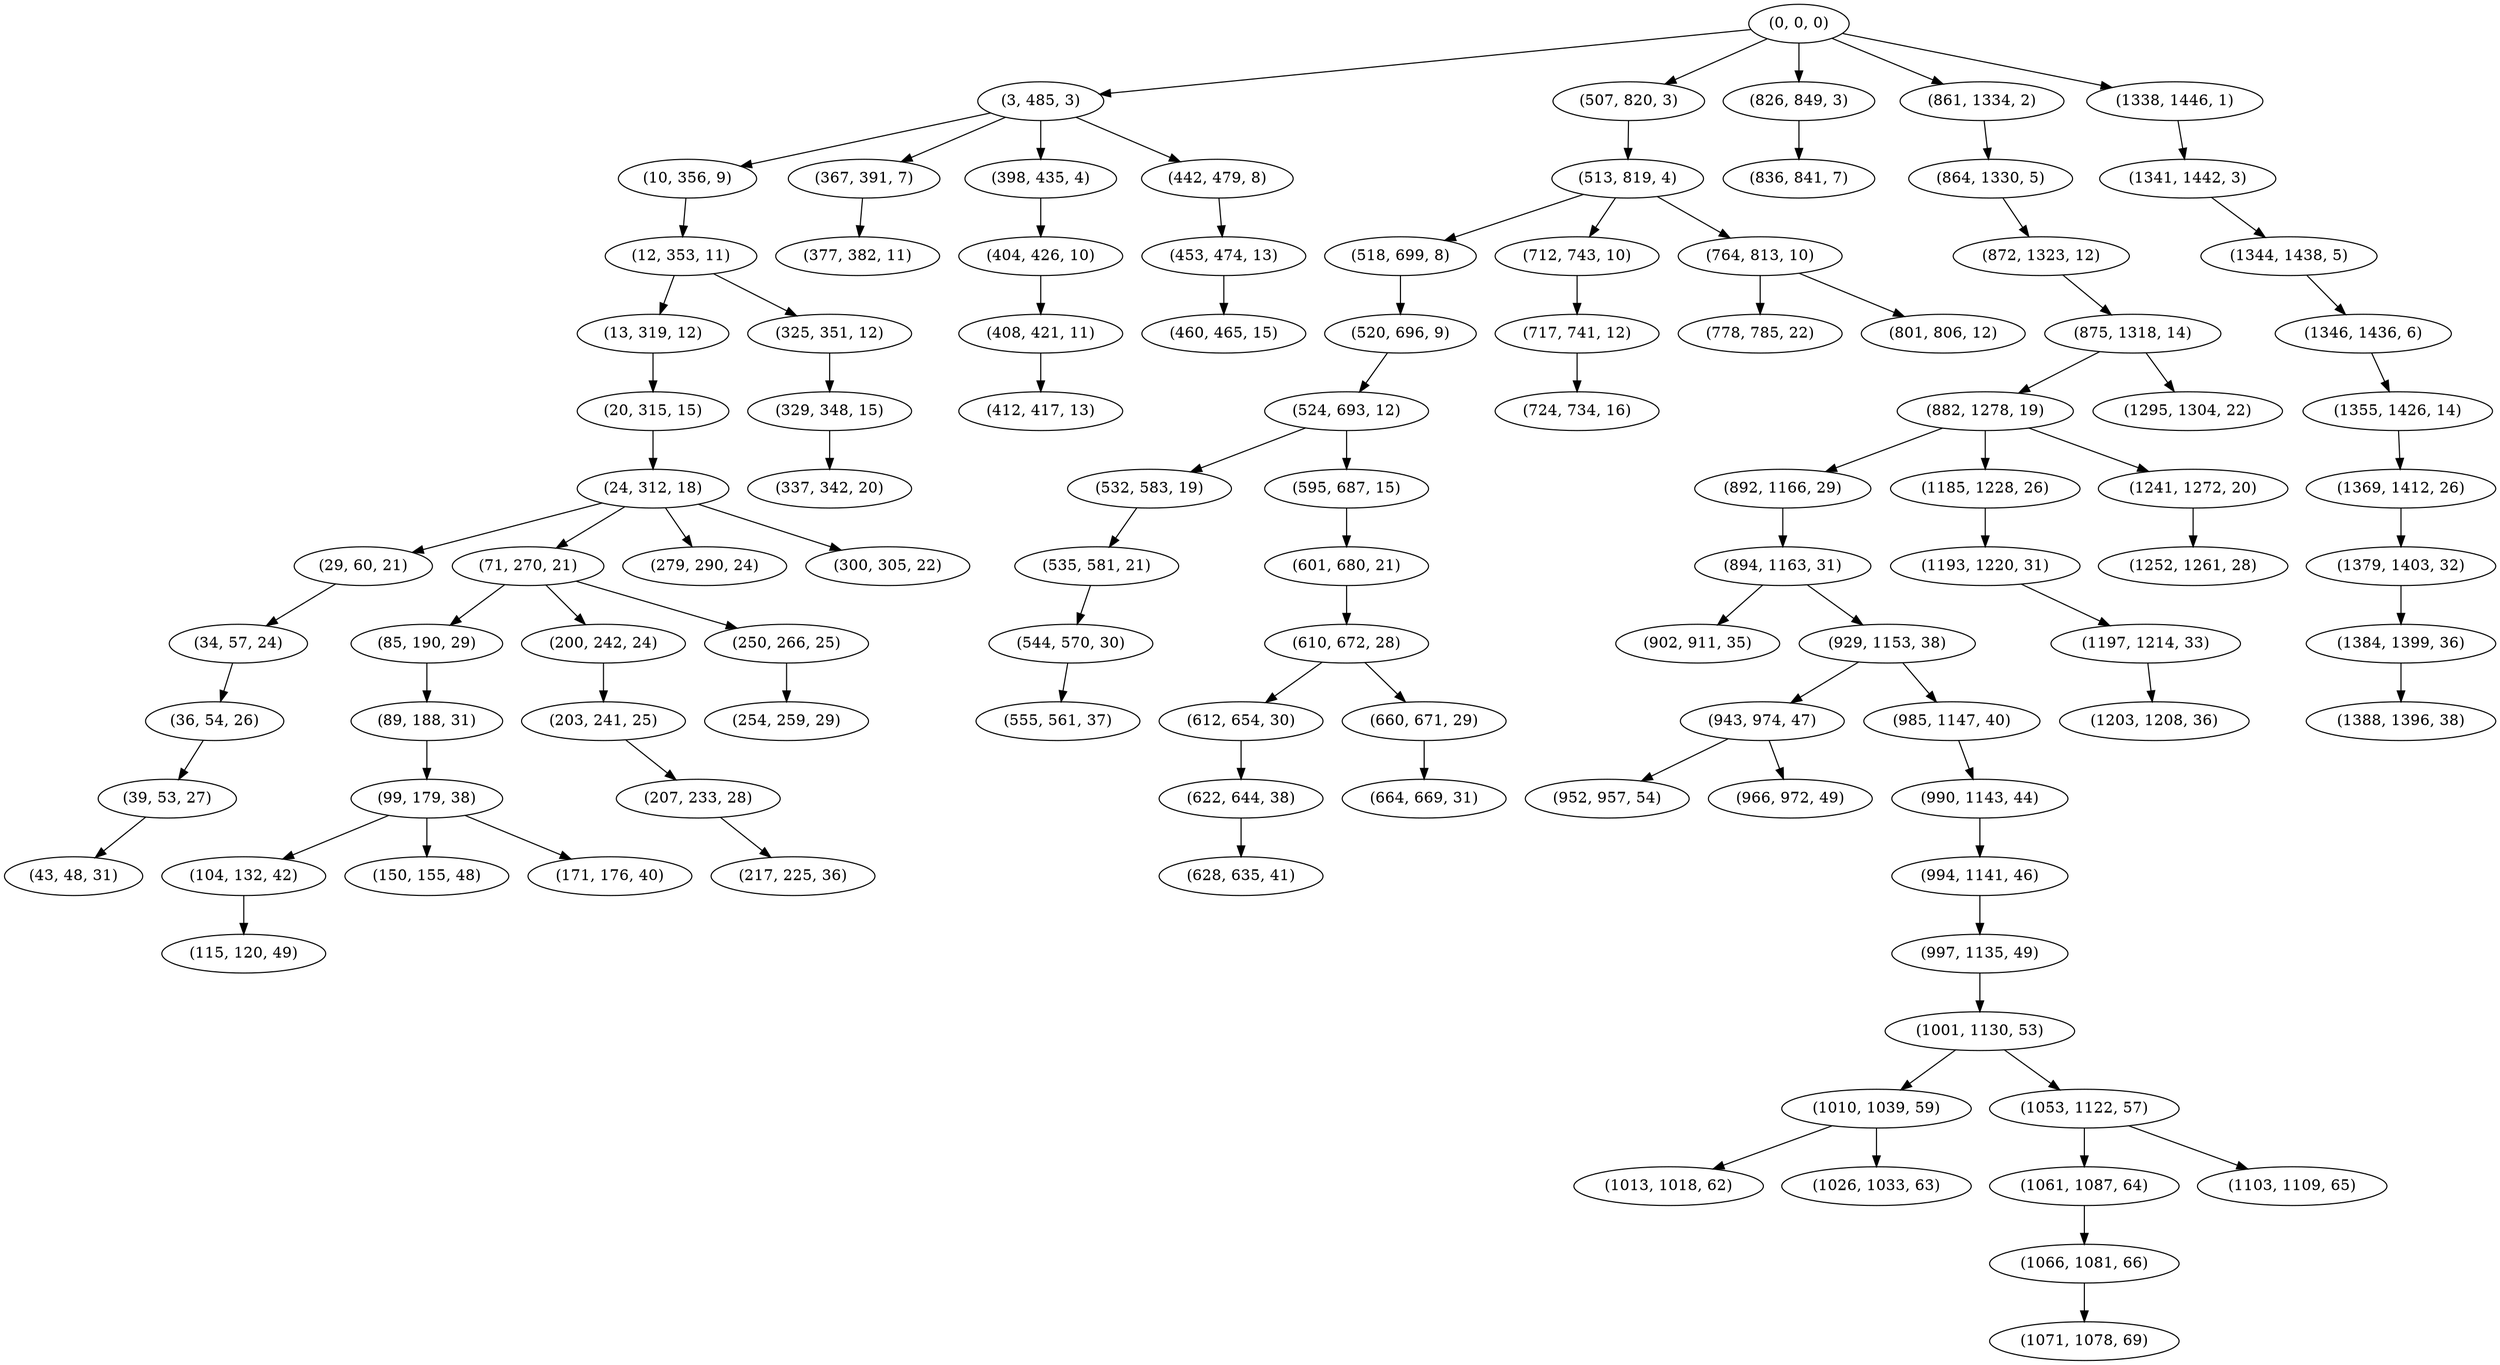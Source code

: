 digraph tree {
    "(0, 0, 0)";
    "(3, 485, 3)";
    "(10, 356, 9)";
    "(12, 353, 11)";
    "(13, 319, 12)";
    "(20, 315, 15)";
    "(24, 312, 18)";
    "(29, 60, 21)";
    "(34, 57, 24)";
    "(36, 54, 26)";
    "(39, 53, 27)";
    "(43, 48, 31)";
    "(71, 270, 21)";
    "(85, 190, 29)";
    "(89, 188, 31)";
    "(99, 179, 38)";
    "(104, 132, 42)";
    "(115, 120, 49)";
    "(150, 155, 48)";
    "(171, 176, 40)";
    "(200, 242, 24)";
    "(203, 241, 25)";
    "(207, 233, 28)";
    "(217, 225, 36)";
    "(250, 266, 25)";
    "(254, 259, 29)";
    "(279, 290, 24)";
    "(300, 305, 22)";
    "(325, 351, 12)";
    "(329, 348, 15)";
    "(337, 342, 20)";
    "(367, 391, 7)";
    "(377, 382, 11)";
    "(398, 435, 4)";
    "(404, 426, 10)";
    "(408, 421, 11)";
    "(412, 417, 13)";
    "(442, 479, 8)";
    "(453, 474, 13)";
    "(460, 465, 15)";
    "(507, 820, 3)";
    "(513, 819, 4)";
    "(518, 699, 8)";
    "(520, 696, 9)";
    "(524, 693, 12)";
    "(532, 583, 19)";
    "(535, 581, 21)";
    "(544, 570, 30)";
    "(555, 561, 37)";
    "(595, 687, 15)";
    "(601, 680, 21)";
    "(610, 672, 28)";
    "(612, 654, 30)";
    "(622, 644, 38)";
    "(628, 635, 41)";
    "(660, 671, 29)";
    "(664, 669, 31)";
    "(712, 743, 10)";
    "(717, 741, 12)";
    "(724, 734, 16)";
    "(764, 813, 10)";
    "(778, 785, 22)";
    "(801, 806, 12)";
    "(826, 849, 3)";
    "(836, 841, 7)";
    "(861, 1334, 2)";
    "(864, 1330, 5)";
    "(872, 1323, 12)";
    "(875, 1318, 14)";
    "(882, 1278, 19)";
    "(892, 1166, 29)";
    "(894, 1163, 31)";
    "(902, 911, 35)";
    "(929, 1153, 38)";
    "(943, 974, 47)";
    "(952, 957, 54)";
    "(966, 972, 49)";
    "(985, 1147, 40)";
    "(990, 1143, 44)";
    "(994, 1141, 46)";
    "(997, 1135, 49)";
    "(1001, 1130, 53)";
    "(1010, 1039, 59)";
    "(1013, 1018, 62)";
    "(1026, 1033, 63)";
    "(1053, 1122, 57)";
    "(1061, 1087, 64)";
    "(1066, 1081, 66)";
    "(1071, 1078, 69)";
    "(1103, 1109, 65)";
    "(1185, 1228, 26)";
    "(1193, 1220, 31)";
    "(1197, 1214, 33)";
    "(1203, 1208, 36)";
    "(1241, 1272, 20)";
    "(1252, 1261, 28)";
    "(1295, 1304, 22)";
    "(1338, 1446, 1)";
    "(1341, 1442, 3)";
    "(1344, 1438, 5)";
    "(1346, 1436, 6)";
    "(1355, 1426, 14)";
    "(1369, 1412, 26)";
    "(1379, 1403, 32)";
    "(1384, 1399, 36)";
    "(1388, 1396, 38)";
    "(0, 0, 0)" -> "(3, 485, 3)";
    "(0, 0, 0)" -> "(507, 820, 3)";
    "(0, 0, 0)" -> "(826, 849, 3)";
    "(0, 0, 0)" -> "(861, 1334, 2)";
    "(0, 0, 0)" -> "(1338, 1446, 1)";
    "(3, 485, 3)" -> "(10, 356, 9)";
    "(3, 485, 3)" -> "(367, 391, 7)";
    "(3, 485, 3)" -> "(398, 435, 4)";
    "(3, 485, 3)" -> "(442, 479, 8)";
    "(10, 356, 9)" -> "(12, 353, 11)";
    "(12, 353, 11)" -> "(13, 319, 12)";
    "(12, 353, 11)" -> "(325, 351, 12)";
    "(13, 319, 12)" -> "(20, 315, 15)";
    "(20, 315, 15)" -> "(24, 312, 18)";
    "(24, 312, 18)" -> "(29, 60, 21)";
    "(24, 312, 18)" -> "(71, 270, 21)";
    "(24, 312, 18)" -> "(279, 290, 24)";
    "(24, 312, 18)" -> "(300, 305, 22)";
    "(29, 60, 21)" -> "(34, 57, 24)";
    "(34, 57, 24)" -> "(36, 54, 26)";
    "(36, 54, 26)" -> "(39, 53, 27)";
    "(39, 53, 27)" -> "(43, 48, 31)";
    "(71, 270, 21)" -> "(85, 190, 29)";
    "(71, 270, 21)" -> "(200, 242, 24)";
    "(71, 270, 21)" -> "(250, 266, 25)";
    "(85, 190, 29)" -> "(89, 188, 31)";
    "(89, 188, 31)" -> "(99, 179, 38)";
    "(99, 179, 38)" -> "(104, 132, 42)";
    "(99, 179, 38)" -> "(150, 155, 48)";
    "(99, 179, 38)" -> "(171, 176, 40)";
    "(104, 132, 42)" -> "(115, 120, 49)";
    "(200, 242, 24)" -> "(203, 241, 25)";
    "(203, 241, 25)" -> "(207, 233, 28)";
    "(207, 233, 28)" -> "(217, 225, 36)";
    "(250, 266, 25)" -> "(254, 259, 29)";
    "(325, 351, 12)" -> "(329, 348, 15)";
    "(329, 348, 15)" -> "(337, 342, 20)";
    "(367, 391, 7)" -> "(377, 382, 11)";
    "(398, 435, 4)" -> "(404, 426, 10)";
    "(404, 426, 10)" -> "(408, 421, 11)";
    "(408, 421, 11)" -> "(412, 417, 13)";
    "(442, 479, 8)" -> "(453, 474, 13)";
    "(453, 474, 13)" -> "(460, 465, 15)";
    "(507, 820, 3)" -> "(513, 819, 4)";
    "(513, 819, 4)" -> "(518, 699, 8)";
    "(513, 819, 4)" -> "(712, 743, 10)";
    "(513, 819, 4)" -> "(764, 813, 10)";
    "(518, 699, 8)" -> "(520, 696, 9)";
    "(520, 696, 9)" -> "(524, 693, 12)";
    "(524, 693, 12)" -> "(532, 583, 19)";
    "(524, 693, 12)" -> "(595, 687, 15)";
    "(532, 583, 19)" -> "(535, 581, 21)";
    "(535, 581, 21)" -> "(544, 570, 30)";
    "(544, 570, 30)" -> "(555, 561, 37)";
    "(595, 687, 15)" -> "(601, 680, 21)";
    "(601, 680, 21)" -> "(610, 672, 28)";
    "(610, 672, 28)" -> "(612, 654, 30)";
    "(610, 672, 28)" -> "(660, 671, 29)";
    "(612, 654, 30)" -> "(622, 644, 38)";
    "(622, 644, 38)" -> "(628, 635, 41)";
    "(660, 671, 29)" -> "(664, 669, 31)";
    "(712, 743, 10)" -> "(717, 741, 12)";
    "(717, 741, 12)" -> "(724, 734, 16)";
    "(764, 813, 10)" -> "(778, 785, 22)";
    "(764, 813, 10)" -> "(801, 806, 12)";
    "(826, 849, 3)" -> "(836, 841, 7)";
    "(861, 1334, 2)" -> "(864, 1330, 5)";
    "(864, 1330, 5)" -> "(872, 1323, 12)";
    "(872, 1323, 12)" -> "(875, 1318, 14)";
    "(875, 1318, 14)" -> "(882, 1278, 19)";
    "(875, 1318, 14)" -> "(1295, 1304, 22)";
    "(882, 1278, 19)" -> "(892, 1166, 29)";
    "(882, 1278, 19)" -> "(1185, 1228, 26)";
    "(882, 1278, 19)" -> "(1241, 1272, 20)";
    "(892, 1166, 29)" -> "(894, 1163, 31)";
    "(894, 1163, 31)" -> "(902, 911, 35)";
    "(894, 1163, 31)" -> "(929, 1153, 38)";
    "(929, 1153, 38)" -> "(943, 974, 47)";
    "(929, 1153, 38)" -> "(985, 1147, 40)";
    "(943, 974, 47)" -> "(952, 957, 54)";
    "(943, 974, 47)" -> "(966, 972, 49)";
    "(985, 1147, 40)" -> "(990, 1143, 44)";
    "(990, 1143, 44)" -> "(994, 1141, 46)";
    "(994, 1141, 46)" -> "(997, 1135, 49)";
    "(997, 1135, 49)" -> "(1001, 1130, 53)";
    "(1001, 1130, 53)" -> "(1010, 1039, 59)";
    "(1001, 1130, 53)" -> "(1053, 1122, 57)";
    "(1010, 1039, 59)" -> "(1013, 1018, 62)";
    "(1010, 1039, 59)" -> "(1026, 1033, 63)";
    "(1053, 1122, 57)" -> "(1061, 1087, 64)";
    "(1053, 1122, 57)" -> "(1103, 1109, 65)";
    "(1061, 1087, 64)" -> "(1066, 1081, 66)";
    "(1066, 1081, 66)" -> "(1071, 1078, 69)";
    "(1185, 1228, 26)" -> "(1193, 1220, 31)";
    "(1193, 1220, 31)" -> "(1197, 1214, 33)";
    "(1197, 1214, 33)" -> "(1203, 1208, 36)";
    "(1241, 1272, 20)" -> "(1252, 1261, 28)";
    "(1338, 1446, 1)" -> "(1341, 1442, 3)";
    "(1341, 1442, 3)" -> "(1344, 1438, 5)";
    "(1344, 1438, 5)" -> "(1346, 1436, 6)";
    "(1346, 1436, 6)" -> "(1355, 1426, 14)";
    "(1355, 1426, 14)" -> "(1369, 1412, 26)";
    "(1369, 1412, 26)" -> "(1379, 1403, 32)";
    "(1379, 1403, 32)" -> "(1384, 1399, 36)";
    "(1384, 1399, 36)" -> "(1388, 1396, 38)";
}
